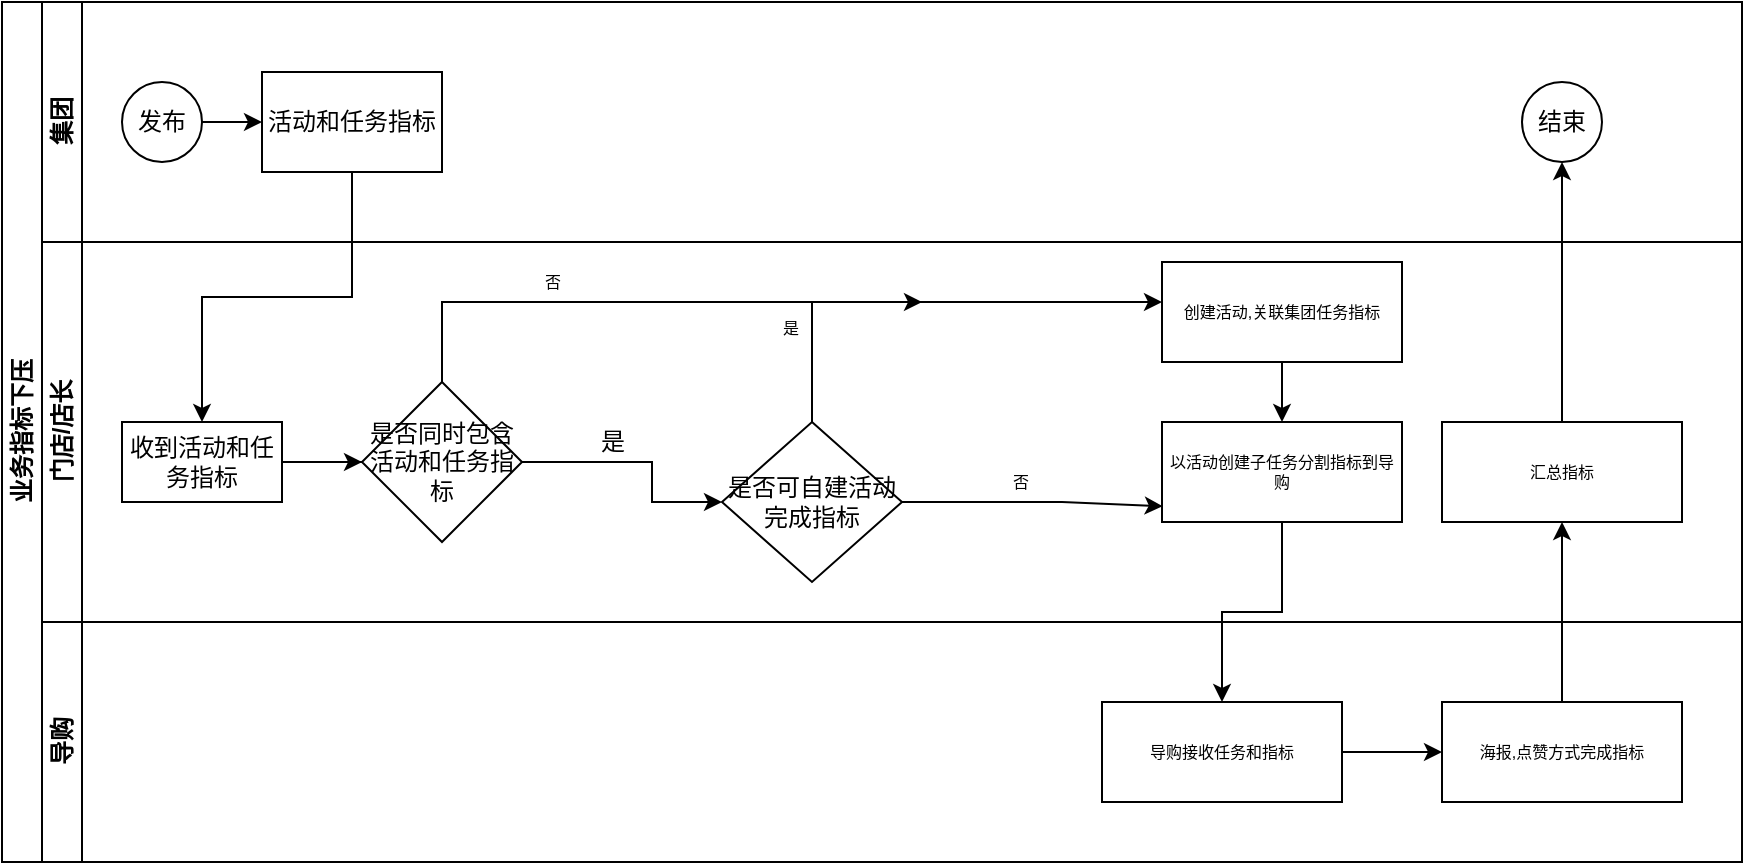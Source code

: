 <mxfile version="16.5.3" type="github">
  <diagram id="prtHgNgQTEPvFCAcTncT" name="Page-1">
    <mxGraphModel dx="981" dy="625" grid="1" gridSize="10" guides="1" tooltips="1" connect="1" arrows="1" fold="1" page="1" pageScale="1" pageWidth="827" pageHeight="1169" math="0" shadow="0">
      <root>
        <mxCell id="0" />
        <mxCell id="1" parent="0" />
        <mxCell id="dNxyNK7c78bLwvsdeMH5-19" value="业务指标下压" style="swimlane;html=1;childLayout=stackLayout;resizeParent=1;resizeParentMax=0;horizontal=0;startSize=20;horizontalStack=0;" parent="1" vertex="1">
          <mxGeometry x="20" y="110" width="870" height="430" as="geometry" />
        </mxCell>
        <mxCell id="dNxyNK7c78bLwvsdeMH5-20" value="集团&lt;br&gt;" style="swimlane;html=1;startSize=20;horizontal=0;" parent="dNxyNK7c78bLwvsdeMH5-19" vertex="1">
          <mxGeometry x="20" width="850" height="120" as="geometry" />
        </mxCell>
        <mxCell id="dNxyNK7c78bLwvsdeMH5-25" value="" style="edgeStyle=orthogonalEdgeStyle;rounded=0;orthogonalLoop=1;jettySize=auto;html=1;" parent="dNxyNK7c78bLwvsdeMH5-20" source="dNxyNK7c78bLwvsdeMH5-23" target="dNxyNK7c78bLwvsdeMH5-24" edge="1">
          <mxGeometry relative="1" as="geometry" />
        </mxCell>
        <mxCell id="dNxyNK7c78bLwvsdeMH5-23" value="发布" style="ellipse;whiteSpace=wrap;html=1;" parent="dNxyNK7c78bLwvsdeMH5-20" vertex="1">
          <mxGeometry x="40" y="40" width="40" height="40" as="geometry" />
        </mxCell>
        <mxCell id="dNxyNK7c78bLwvsdeMH5-24" value="活动和任务指标" style="rounded=0;whiteSpace=wrap;html=1;fontFamily=Helvetica;fontSize=12;fontColor=#000000;align=center;" parent="dNxyNK7c78bLwvsdeMH5-20" vertex="1">
          <mxGeometry x="110" y="35" width="90" height="50" as="geometry" />
        </mxCell>
        <mxCell id="dNxyNK7c78bLwvsdeMH5-32" value="结束" style="ellipse;whiteSpace=wrap;html=1;" parent="dNxyNK7c78bLwvsdeMH5-20" vertex="1">
          <mxGeometry x="740" y="40" width="40" height="40" as="geometry" />
        </mxCell>
        <mxCell id="2-RIii1obnOUTOb9a3gw-38" value="门店/店长" style="swimlane;html=1;startSize=20;horizontal=0;" vertex="1" parent="dNxyNK7c78bLwvsdeMH5-19">
          <mxGeometry x="20" y="120" width="850" height="190" as="geometry" />
        </mxCell>
        <mxCell id="2-RIii1obnOUTOb9a3gw-39" value="" style="edgeStyle=orthogonalEdgeStyle;rounded=0;orthogonalLoop=1;jettySize=auto;html=1;endArrow=classic;endFill=1;startArrow=none;" edge="1" parent="2-RIii1obnOUTOb9a3gw-38" source="2-RIii1obnOUTOb9a3gw-102" target="2-RIii1obnOUTOb9a3gw-41">
          <mxGeometry relative="1" as="geometry">
            <Array as="points">
              <mxPoint x="305" y="110" />
              <mxPoint x="305" y="130" />
            </Array>
          </mxGeometry>
        </mxCell>
        <mxCell id="2-RIii1obnOUTOb9a3gw-40" value="收到活动和任务指标" style="rounded=0;whiteSpace=wrap;html=1;fontFamily=Helvetica;fontSize=12;fontColor=#000000;align=center;" vertex="1" parent="2-RIii1obnOUTOb9a3gw-38">
          <mxGeometry x="40" y="90" width="80" height="40" as="geometry" />
        </mxCell>
        <mxCell id="2-RIii1obnOUTOb9a3gw-41" value="是否可自建活动完成指标" style="rhombus;whiteSpace=wrap;html=1;fontFamily=Helvetica;fontSize=12;fontColor=#000000;align=center;" vertex="1" parent="2-RIii1obnOUTOb9a3gw-38">
          <mxGeometry x="340" y="90" width="90" height="80" as="geometry" />
        </mxCell>
        <mxCell id="2-RIii1obnOUTOb9a3gw-42" value="" style="edgeStyle=orthogonalEdgeStyle;rounded=0;orthogonalLoop=1;jettySize=auto;html=1;fontSize=8;" edge="1" parent="2-RIii1obnOUTOb9a3gw-38" source="2-RIii1obnOUTOb9a3gw-43" target="2-RIii1obnOUTOb9a3gw-47">
          <mxGeometry relative="1" as="geometry">
            <Array as="points">
              <mxPoint x="620" y="80" />
              <mxPoint x="620" y="80" />
            </Array>
          </mxGeometry>
        </mxCell>
        <mxCell id="2-RIii1obnOUTOb9a3gw-43" value="创建活动,关联集团任务指标" style="whiteSpace=wrap;html=1;fontColor=#000000;fontSize=8;" vertex="1" parent="2-RIii1obnOUTOb9a3gw-38">
          <mxGeometry x="560" y="10" width="120" height="50" as="geometry" />
        </mxCell>
        <mxCell id="2-RIii1obnOUTOb9a3gw-44" value="" style="edgeStyle=orthogonalEdgeStyle;rounded=0;orthogonalLoop=1;jettySize=auto;html=1;exitX=0.5;exitY=0;exitDx=0;exitDy=0;" edge="1" parent="2-RIii1obnOUTOb9a3gw-38" source="2-RIii1obnOUTOb9a3gw-41" target="2-RIii1obnOUTOb9a3gw-43">
          <mxGeometry relative="1" as="geometry">
            <Array as="points">
              <mxPoint x="385" y="30" />
            </Array>
          </mxGeometry>
        </mxCell>
        <mxCell id="2-RIii1obnOUTOb9a3gw-107" value="是" style="edgeLabel;html=1;align=center;verticalAlign=middle;resizable=0;points=[];fontSize=8;" vertex="1" connectable="0" parent="2-RIii1obnOUTOb9a3gw-44">
          <mxGeometry x="-0.709" y="2" relative="1" as="geometry">
            <mxPoint x="-9" y="-13" as="offset" />
          </mxGeometry>
        </mxCell>
        <mxCell id="2-RIii1obnOUTOb9a3gw-46" value="是" style="text;html=1;align=center;verticalAlign=middle;resizable=0;points=[];autosize=1;strokeColor=none;fillColor=none;" vertex="1" parent="2-RIii1obnOUTOb9a3gw-38">
          <mxGeometry x="270" y="90" width="30" height="20" as="geometry" />
        </mxCell>
        <mxCell id="2-RIii1obnOUTOb9a3gw-47" value="以活动创建子任务分割指标到导购" style="whiteSpace=wrap;html=1;fontSize=8;fontColor=#000000;" vertex="1" parent="2-RIii1obnOUTOb9a3gw-38">
          <mxGeometry x="560" y="90" width="120" height="50" as="geometry" />
        </mxCell>
        <mxCell id="2-RIii1obnOUTOb9a3gw-53" value="汇总指标" style="whiteSpace=wrap;html=1;fontSize=8;rounded=0;" vertex="1" parent="2-RIii1obnOUTOb9a3gw-38">
          <mxGeometry x="700" y="90" width="120" height="50" as="geometry" />
        </mxCell>
        <mxCell id="2-RIii1obnOUTOb9a3gw-94" value="" style="endArrow=classic;html=1;rounded=0;fontSize=8;entryX=0.003;entryY=0.842;entryDx=0;entryDy=0;entryPerimeter=0;" edge="1" parent="2-RIii1obnOUTOb9a3gw-38" source="2-RIii1obnOUTOb9a3gw-41" target="2-RIii1obnOUTOb9a3gw-47">
          <mxGeometry width="50" height="50" relative="1" as="geometry">
            <mxPoint x="295" y="135" as="sourcePoint" />
            <mxPoint x="550" y="130" as="targetPoint" />
            <Array as="points">
              <mxPoint x="510" y="130" />
            </Array>
          </mxGeometry>
        </mxCell>
        <mxCell id="2-RIii1obnOUTOb9a3gw-108" value="否" style="edgeLabel;html=1;align=center;verticalAlign=middle;resizable=0;points=[];fontSize=8;" vertex="1" connectable="0" parent="2-RIii1obnOUTOb9a3gw-94">
          <mxGeometry x="-0.1" y="-2" relative="1" as="geometry">
            <mxPoint y="-12" as="offset" />
          </mxGeometry>
        </mxCell>
        <mxCell id="2-RIii1obnOUTOb9a3gw-103" value="" style="edgeStyle=orthogonalEdgeStyle;rounded=0;orthogonalLoop=1;jettySize=auto;html=1;fontSize=8;" edge="1" parent="2-RIii1obnOUTOb9a3gw-38" source="2-RIii1obnOUTOb9a3gw-40" target="2-RIii1obnOUTOb9a3gw-102">
          <mxGeometry relative="1" as="geometry" />
        </mxCell>
        <mxCell id="2-RIii1obnOUTOb9a3gw-102" value="&lt;span&gt;是否同时包含活动和任务指标&lt;/span&gt;" style="rhombus;whiteSpace=wrap;html=1;fontColor=#000000;rounded=0;" vertex="1" parent="2-RIii1obnOUTOb9a3gw-38">
          <mxGeometry x="160" y="70" width="80" height="80" as="geometry" />
        </mxCell>
        <mxCell id="2-RIii1obnOUTOb9a3gw-104" value="" style="edgeStyle=orthogonalEdgeStyle;rounded=0;orthogonalLoop=1;jettySize=auto;html=1;endArrow=none;endFill=1;" edge="1" parent="2-RIii1obnOUTOb9a3gw-38" source="2-RIii1obnOUTOb9a3gw-40" target="2-RIii1obnOUTOb9a3gw-102">
          <mxGeometry relative="1" as="geometry">
            <mxPoint x="160" y="340.034" as="sourcePoint" />
            <mxPoint x="409.039" y="360.034" as="targetPoint" />
          </mxGeometry>
        </mxCell>
        <mxCell id="2-RIii1obnOUTOb9a3gw-105" value="" style="endArrow=classic;html=1;rounded=0;fontSize=8;exitX=0.5;exitY=0;exitDx=0;exitDy=0;" edge="1" parent="2-RIii1obnOUTOb9a3gw-38" source="2-RIii1obnOUTOb9a3gw-102">
          <mxGeometry width="50" height="50" relative="1" as="geometry">
            <mxPoint x="200" y="80" as="sourcePoint" />
            <mxPoint x="440" y="30" as="targetPoint" />
            <Array as="points">
              <mxPoint x="200" y="30" />
              <mxPoint x="370" y="30" />
            </Array>
          </mxGeometry>
        </mxCell>
        <mxCell id="2-RIii1obnOUTOb9a3gw-106" value="否" style="text;html=1;align=center;verticalAlign=middle;resizable=0;points=[];autosize=1;strokeColor=none;fillColor=none;fontSize=8;" vertex="1" parent="2-RIii1obnOUTOb9a3gw-38">
          <mxGeometry x="240" y="10" width="30" height="20" as="geometry" />
        </mxCell>
        <mxCell id="dNxyNK7c78bLwvsdeMH5-21" value="导购" style="swimlane;html=1;startSize=20;horizontal=0;" parent="dNxyNK7c78bLwvsdeMH5-19" vertex="1">
          <mxGeometry x="20" y="310" width="850" height="120" as="geometry" />
        </mxCell>
        <mxCell id="2-RIii1obnOUTOb9a3gw-52" value="" style="edgeStyle=orthogonalEdgeStyle;rounded=0;orthogonalLoop=1;jettySize=auto;html=1;fontSize=8;" edge="1" parent="dNxyNK7c78bLwvsdeMH5-21" source="2-RIii1obnOUTOb9a3gw-48" target="2-RIii1obnOUTOb9a3gw-51">
          <mxGeometry relative="1" as="geometry" />
        </mxCell>
        <mxCell id="2-RIii1obnOUTOb9a3gw-48" value="导购接收任务和指标" style="rounded=0;whiteSpace=wrap;html=1;fontSize=8;" vertex="1" parent="dNxyNK7c78bLwvsdeMH5-21">
          <mxGeometry x="530" y="40" width="120" height="50" as="geometry" />
        </mxCell>
        <mxCell id="2-RIii1obnOUTOb9a3gw-51" value="海报,点赞方式完成指标" style="whiteSpace=wrap;html=1;fontSize=8;rounded=0;" vertex="1" parent="dNxyNK7c78bLwvsdeMH5-21">
          <mxGeometry x="700" y="40" width="120" height="50" as="geometry" />
        </mxCell>
        <mxCell id="2-RIii1obnOUTOb9a3gw-13" value="" style="edgeStyle=orthogonalEdgeStyle;rounded=0;orthogonalLoop=1;jettySize=auto;html=1;entryX=0.5;entryY=0;entryDx=0;entryDy=0;" edge="1" parent="dNxyNK7c78bLwvsdeMH5-19" source="dNxyNK7c78bLwvsdeMH5-24" target="2-RIii1obnOUTOb9a3gw-40">
          <mxGeometry relative="1" as="geometry">
            <mxPoint x="180" y="270" as="targetPoint" />
          </mxGeometry>
        </mxCell>
        <mxCell id="2-RIii1obnOUTOb9a3gw-50" value="" style="edgeStyle=orthogonalEdgeStyle;rounded=0;orthogonalLoop=1;jettySize=auto;html=1;fontSize=8;" edge="1" parent="dNxyNK7c78bLwvsdeMH5-19" source="2-RIii1obnOUTOb9a3gw-47" target="2-RIii1obnOUTOb9a3gw-48">
          <mxGeometry relative="1" as="geometry" />
        </mxCell>
        <mxCell id="2-RIii1obnOUTOb9a3gw-54" value="" style="edgeStyle=orthogonalEdgeStyle;rounded=0;orthogonalLoop=1;jettySize=auto;html=1;fontSize=8;" edge="1" parent="dNxyNK7c78bLwvsdeMH5-19" source="2-RIii1obnOUTOb9a3gw-51" target="2-RIii1obnOUTOb9a3gw-53">
          <mxGeometry relative="1" as="geometry" />
        </mxCell>
        <mxCell id="2-RIii1obnOUTOb9a3gw-55" value="" style="edgeStyle=orthogonalEdgeStyle;rounded=0;orthogonalLoop=1;jettySize=auto;html=1;fontSize=8;" edge="1" parent="dNxyNK7c78bLwvsdeMH5-19" source="2-RIii1obnOUTOb9a3gw-53" target="dNxyNK7c78bLwvsdeMH5-32">
          <mxGeometry relative="1" as="geometry" />
        </mxCell>
      </root>
    </mxGraphModel>
  </diagram>
</mxfile>
